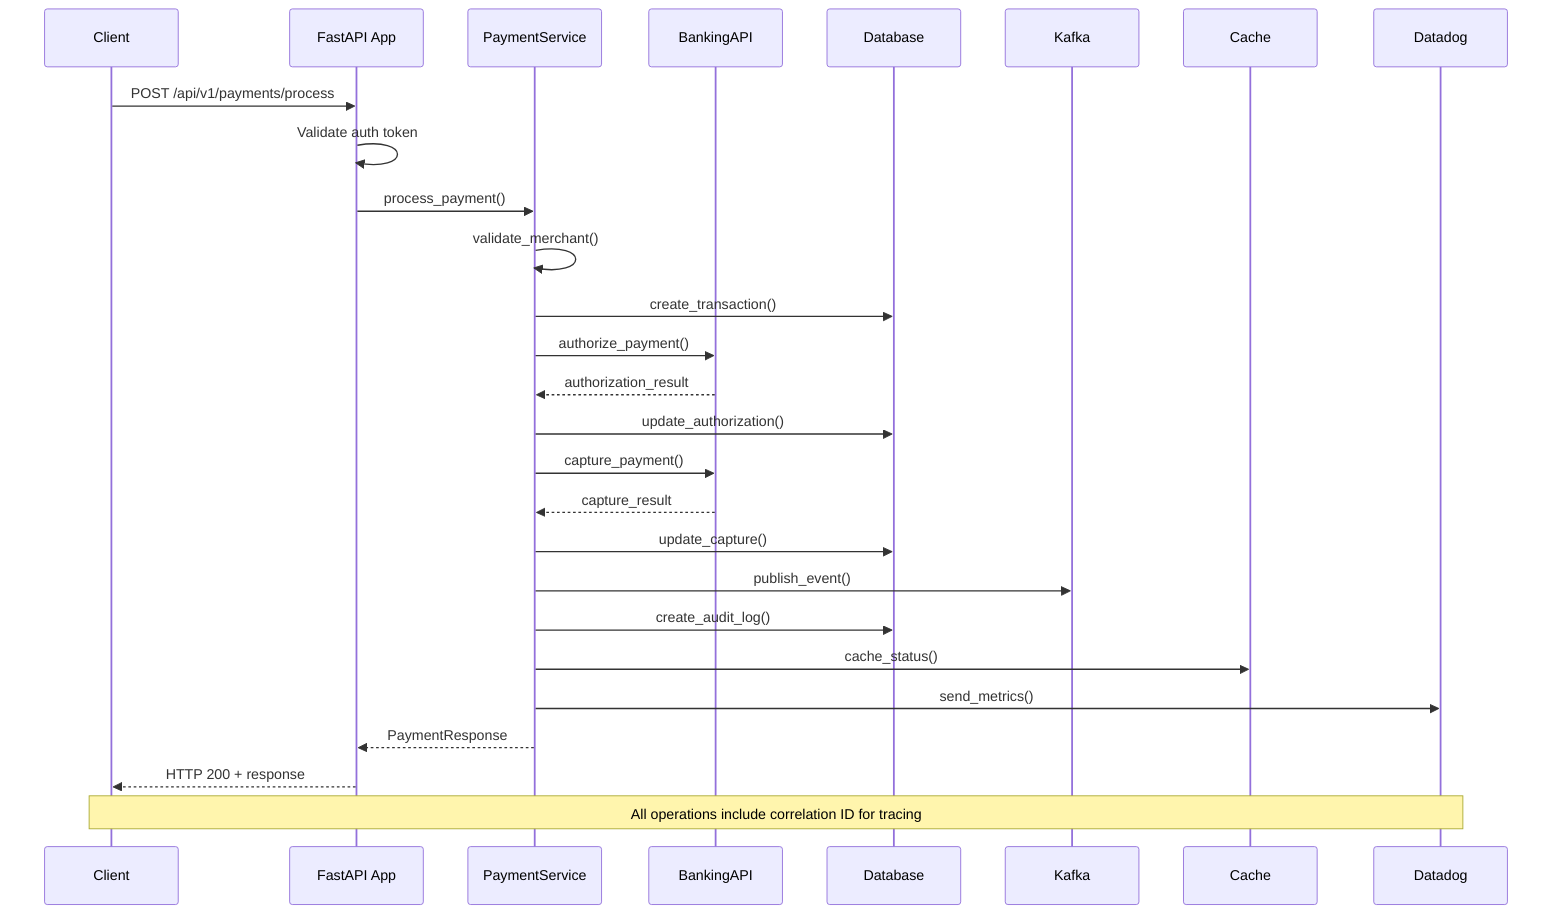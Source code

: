 sequenceDiagram
    participant Client
    participant API as FastAPI App
    participant PaymentService
    participant BankingAPI
    participant Database
    participant Kafka
    participant Cache
    participant Datadog
    
    Client->>API: POST /api/v1/payments/process
    API->>API: Validate auth token
    API->>PaymentService: process_payment()
    
    PaymentService->>PaymentService: validate_merchant()
    PaymentService->>Database: create_transaction()
    PaymentService->>BankingAPI: authorize_payment()
    BankingAPI-->>PaymentService: authorization_result
    
    PaymentService->>Database: update_authorization()
    PaymentService->>BankingAPI: capture_payment()
    BankingAPI-->>PaymentService: capture_result
    
    PaymentService->>Database: update_capture()
    PaymentService->>Kafka: publish_event()
    PaymentService->>Database: create_audit_log()
    PaymentService->>Cache: cache_status()
    PaymentService->>Datadog: send_metrics()
    
    PaymentService-->>API: PaymentResponse
    API-->>Client: HTTP 200 + response
    
    Note over Client,Datadog: All operations include correlation ID for tracing